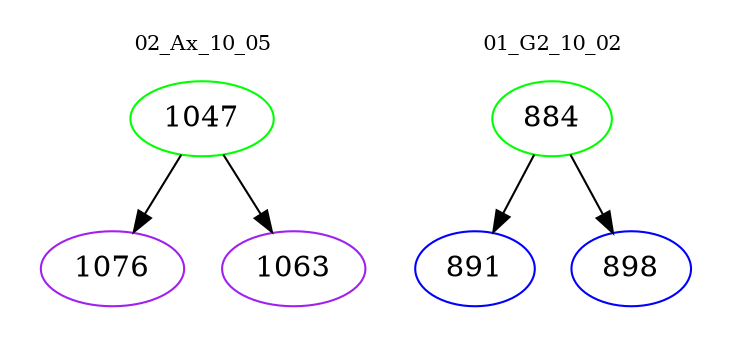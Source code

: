 digraph{
subgraph cluster_0 {
color = white
label = "02_Ax_10_05";
fontsize=10;
T0_1047 [label="1047", color="green"]
T0_1047 -> T0_1076 [color="black"]
T0_1076 [label="1076", color="purple"]
T0_1047 -> T0_1063 [color="black"]
T0_1063 [label="1063", color="purple"]
}
subgraph cluster_1 {
color = white
label = "01_G2_10_02";
fontsize=10;
T1_884 [label="884", color="green"]
T1_884 -> T1_891 [color="black"]
T1_891 [label="891", color="blue"]
T1_884 -> T1_898 [color="black"]
T1_898 [label="898", color="blue"]
}
}
